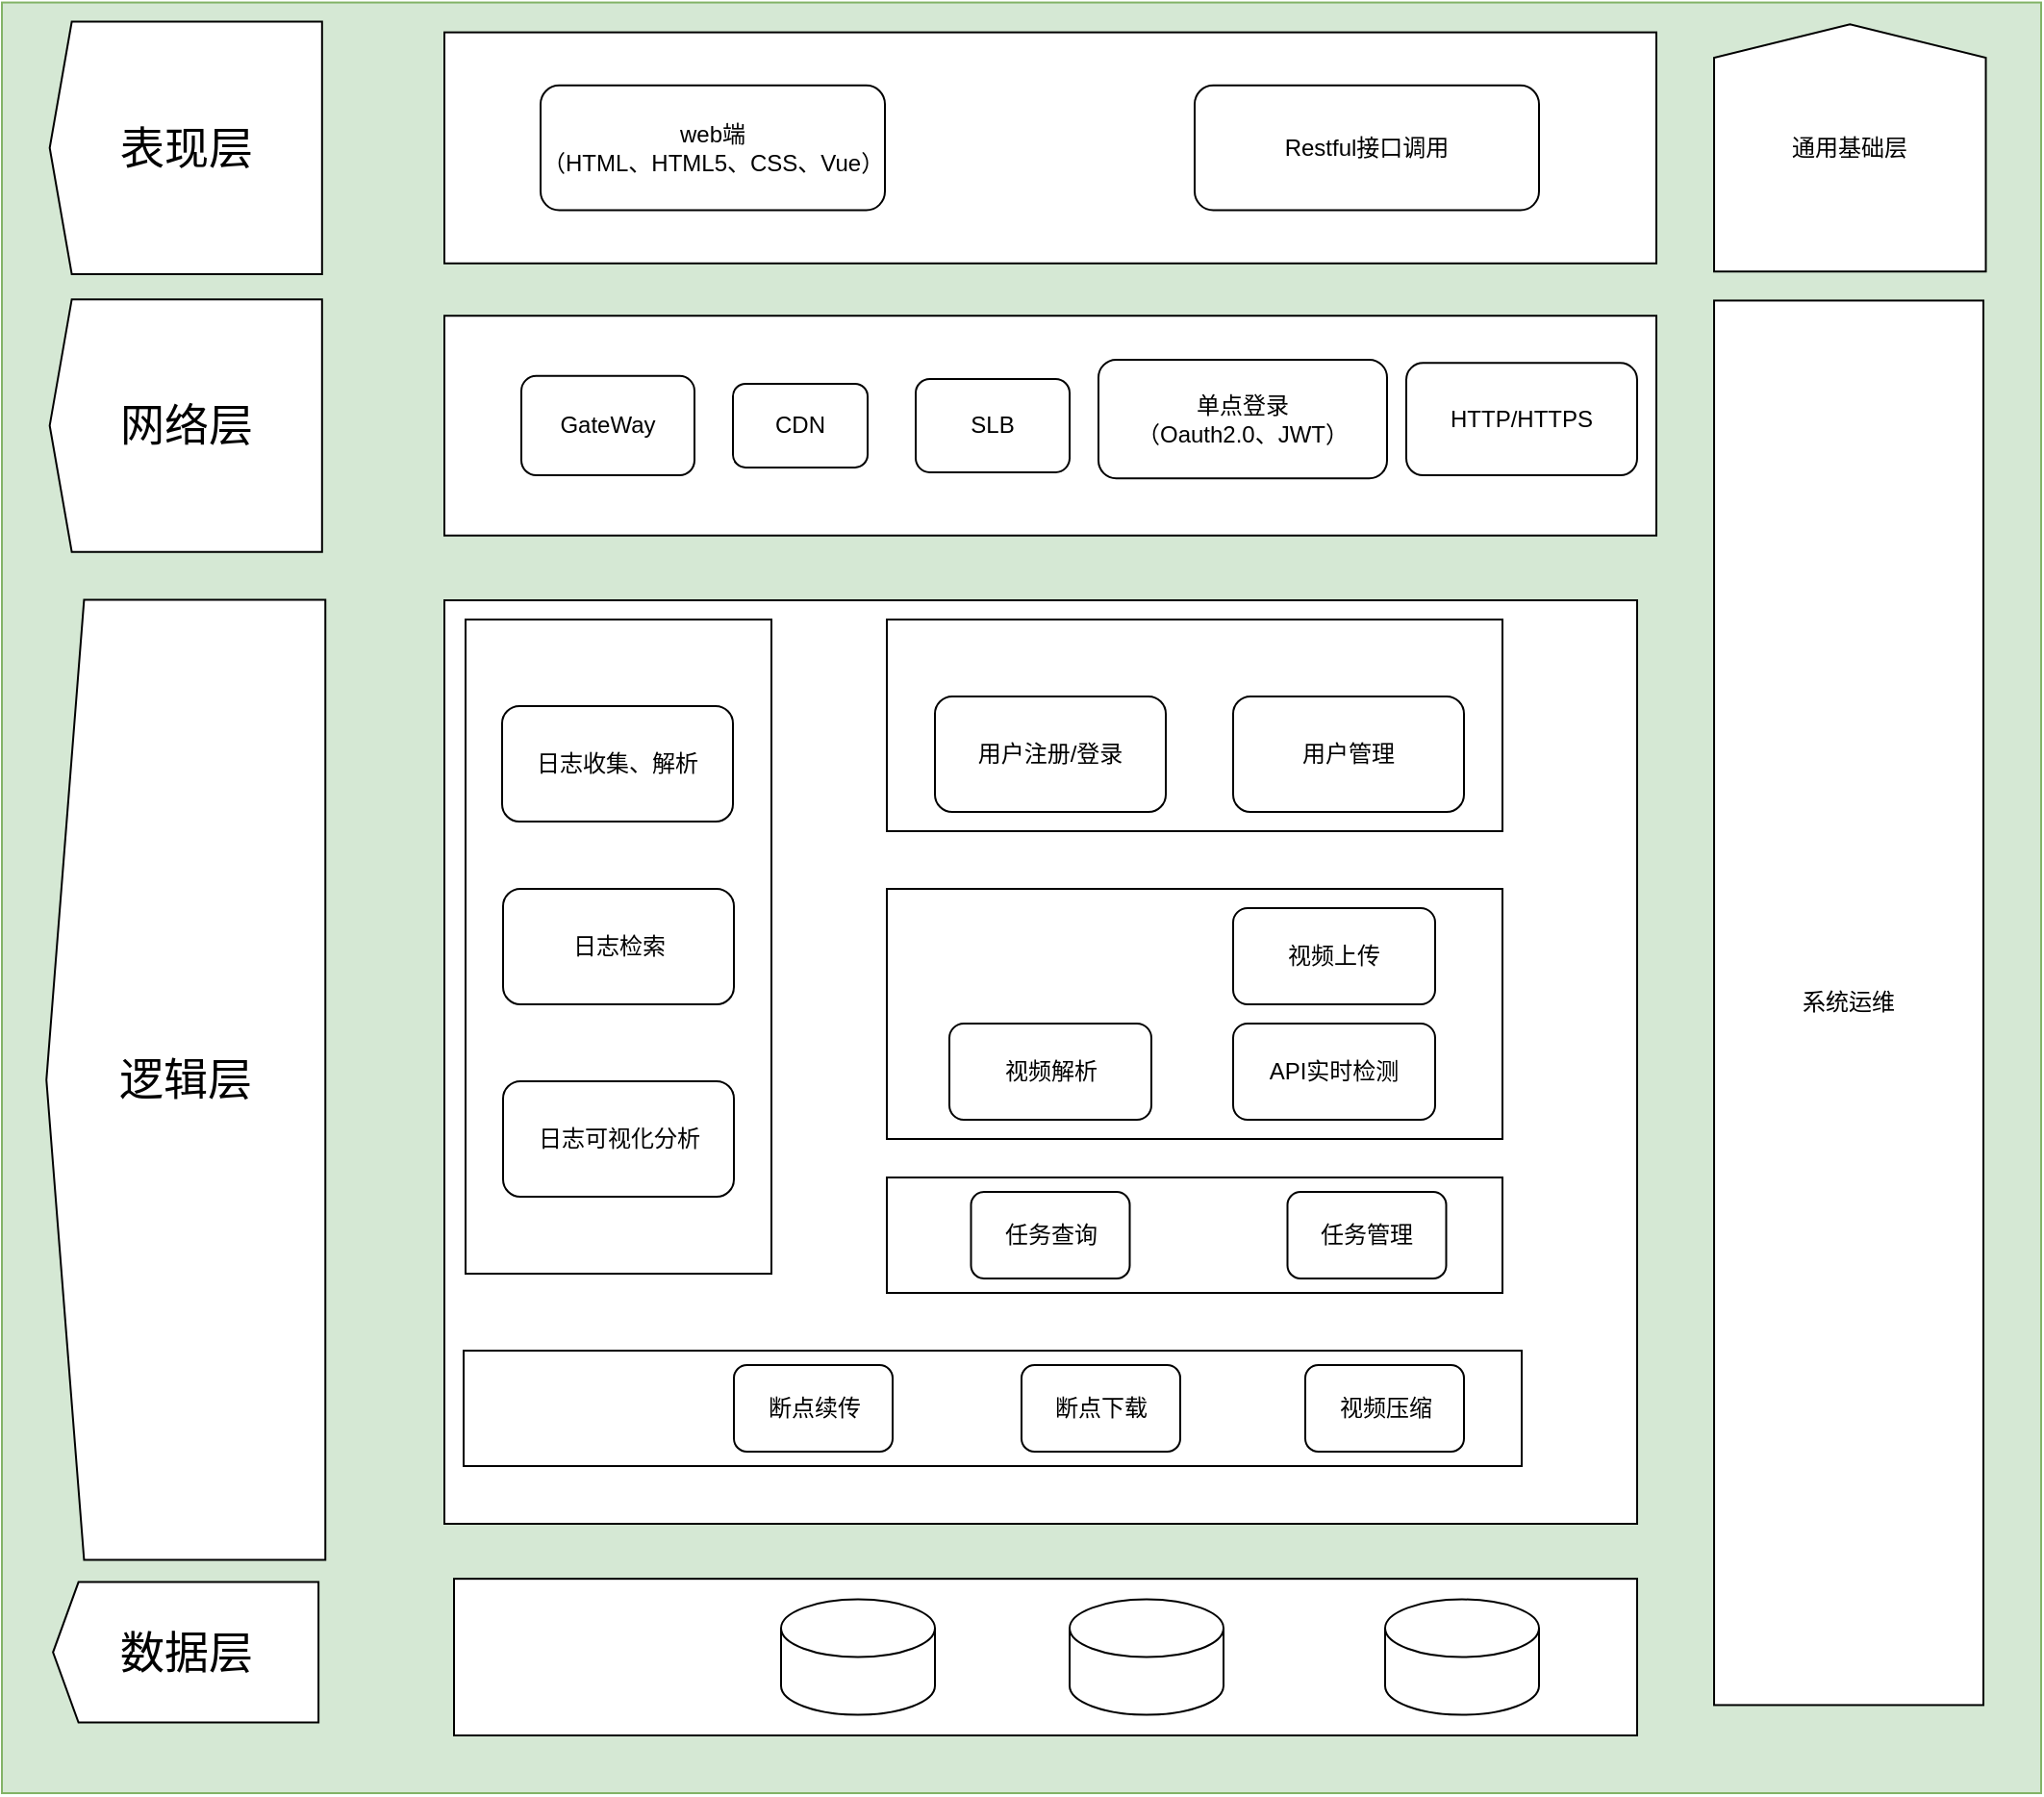 <mxfile version="26.0.11">
  <diagram name="第 1 页" id="QETsFkyrZzGUOWjR-pDB">
    <mxGraphModel dx="177" dy="663" grid="1" gridSize="10" guides="1" tooltips="1" connect="1" arrows="1" fold="1" page="1" pageScale="1" pageWidth="827" pageHeight="1169" math="0" shadow="0">
      <root>
        <mxCell id="0" />
        <mxCell id="1" parent="0" />
        <mxCell id="vgMis07-Jaw84nBqVfK9-26" value="" style="rounded=0;whiteSpace=wrap;html=1;fillColor=#d5e8d4;strokeColor=#82b366;" vertex="1" parent="1">
          <mxGeometry x="1000" y="189.29" width="1060" height="930.71" as="geometry" />
        </mxCell>
        <mxCell id="vgMis07-Jaw84nBqVfK9-27" value="" style="rounded=0;whiteSpace=wrap;html=1;" vertex="1" parent="1">
          <mxGeometry x="1230" y="204.82" width="630" height="120.07" as="geometry" />
        </mxCell>
        <mxCell id="vgMis07-Jaw84nBqVfK9-28" value="" style="rounded=0;whiteSpace=wrap;html=1;" vertex="1" parent="1">
          <mxGeometry x="1230" y="352.12" width="630" height="114.22" as="geometry" />
        </mxCell>
        <mxCell id="vgMis07-Jaw84nBqVfK9-29" value="" style="rounded=0;whiteSpace=wrap;html=1;" vertex="1" parent="1">
          <mxGeometry x="1230" y="500" width="620" height="480" as="geometry" />
        </mxCell>
        <mxCell id="vgMis07-Jaw84nBqVfK9-31" value="&lt;font style=&quot;font-size: 23px;&quot;&gt;表现层&lt;/font&gt;" style="shape=offPageConnector;whiteSpace=wrap;html=1;rotation=90;size=0.081;horizontal=0;" vertex="1" parent="1">
          <mxGeometry x="1030" y="194.07" width="131.25" height="141.57" as="geometry" />
        </mxCell>
        <mxCell id="vgMis07-Jaw84nBqVfK9-32" value="&lt;span style=&quot;font-size: 23px;&quot;&gt;网络层&lt;/span&gt;" style="shape=offPageConnector;whiteSpace=wrap;html=1;rotation=90;size=0.081;horizontal=0;" vertex="1" parent="1">
          <mxGeometry x="1030" y="338.44" width="131.25" height="141.57" as="geometry" />
        </mxCell>
        <mxCell id="vgMis07-Jaw84nBqVfK9-33" value="&lt;span style=&quot;font-size: 23px;&quot;&gt;数据层&lt;/span&gt;" style="shape=offPageConnector;whiteSpace=wrap;html=1;rotation=90;size=0.096;horizontal=0;" vertex="1" parent="1">
          <mxGeometry x="1059.06" y="977.81" width="73" height="138" as="geometry" />
        </mxCell>
        <mxCell id="vgMis07-Jaw84nBqVfK9-34" value="" style="rounded=0;whiteSpace=wrap;html=1;" vertex="1" parent="1">
          <mxGeometry x="1235" y="1008.58" width="615" height="81.42" as="geometry" />
        </mxCell>
        <mxCell id="vgMis07-Jaw84nBqVfK9-36" value="&lt;span style=&quot;font-size: 23px;&quot;&gt;逻辑层&lt;/span&gt;" style="shape=offPageConnector;whiteSpace=wrap;html=1;rotation=90;size=0.135;horizontal=0;" vertex="1" parent="1">
          <mxGeometry x="846.12" y="676.79" width="499.01" height="145" as="geometry" />
        </mxCell>
        <mxCell id="vgMis07-Jaw84nBqVfK9-37" value="" style="rounded=0;whiteSpace=wrap;html=1;" vertex="1" parent="1">
          <mxGeometry x="1460" y="510" width="320" height="110" as="geometry" />
        </mxCell>
        <mxCell id="vgMis07-Jaw84nBqVfK9-38" value="" style="rounded=0;whiteSpace=wrap;html=1;" vertex="1" parent="1">
          <mxGeometry x="1460" y="650" width="320" height="130" as="geometry" />
        </mxCell>
        <mxCell id="vgMis07-Jaw84nBqVfK9-39" value="" style="rounded=0;whiteSpace=wrap;html=1;" vertex="1" parent="1">
          <mxGeometry x="1241" y="510" width="159" height="340" as="geometry" />
        </mxCell>
        <mxCell id="vgMis07-Jaw84nBqVfK9-40" value="系统运维" style="rounded=0;whiteSpace=wrap;html=1;" vertex="1" parent="1">
          <mxGeometry x="1890.01" y="344.22" width="139.99" height="730" as="geometry" />
        </mxCell>
        <mxCell id="vgMis07-Jaw84nBqVfK9-41" value="" style="rounded=0;whiteSpace=wrap;html=1;" vertex="1" parent="1">
          <mxGeometry x="1460" y="800" width="320" height="60" as="geometry" />
        </mxCell>
        <mxCell id="vgMis07-Jaw84nBqVfK9-42" value="" style="rounded=0;whiteSpace=wrap;html=1;" vertex="1" parent="1">
          <mxGeometry x="1240" y="890" width="550" height="60" as="geometry" />
        </mxCell>
        <mxCell id="vgMis07-Jaw84nBqVfK9-43" value="" style="shape=offPageConnector;whiteSpace=wrap;html=1;rotation=-180;size=0.135;horizontal=1;verticalAlign=middle;align=center;" vertex="1" parent="1">
          <mxGeometry x="1890.01" y="200.63" width="141.25" height="128.44" as="geometry" />
        </mxCell>
        <mxCell id="vgMis07-Jaw84nBqVfK9-44" value="web端&lt;div&gt;（HTML、HTML5、CSS、Vue）&lt;/div&gt;" style="rounded=1;whiteSpace=wrap;html=1;" vertex="1" parent="1">
          <mxGeometry x="1280" y="232.43" width="179" height="64.85" as="geometry" />
        </mxCell>
        <mxCell id="vgMis07-Jaw84nBqVfK9-45" value="Restful接口调用" style="rounded=1;whiteSpace=wrap;html=1;" vertex="1" parent="1">
          <mxGeometry x="1620" y="232.43" width="179" height="64.85" as="geometry" />
        </mxCell>
        <mxCell id="vgMis07-Jaw84nBqVfK9-46" value="CDN" style="rounded=1;whiteSpace=wrap;html=1;" vertex="1" parent="1">
          <mxGeometry x="1380" y="387.5" width="70" height="43.45" as="geometry" />
        </mxCell>
        <mxCell id="vgMis07-Jaw84nBqVfK9-47" value="单点登录&lt;div&gt;（Oauth2.0、JWT）&lt;/div&gt;" style="rounded=1;whiteSpace=wrap;html=1;" vertex="1" parent="1">
          <mxGeometry x="1570" y="375" width="150" height="61.65" as="geometry" />
        </mxCell>
        <mxCell id="vgMis07-Jaw84nBqVfK9-51" value="SLB" style="rounded=1;whiteSpace=wrap;html=1;" vertex="1" parent="1">
          <mxGeometry x="1475" y="385" width="80" height="48.45" as="geometry" />
        </mxCell>
        <mxCell id="vgMis07-Jaw84nBqVfK9-52" value="GateWay" style="rounded=1;whiteSpace=wrap;html=1;" vertex="1" parent="1">
          <mxGeometry x="1270" y="383.4" width="90" height="51.65" as="geometry" />
        </mxCell>
        <mxCell id="vgMis07-Jaw84nBqVfK9-53" value="HTTP/HTTPS" style="rounded=1;whiteSpace=wrap;html=1;" vertex="1" parent="1">
          <mxGeometry x="1730" y="376.6" width="120" height="58.45" as="geometry" />
        </mxCell>
        <mxCell id="vgMis07-Jaw84nBqVfK9-54" value="通用基础层" style="text;html=1;align=center;verticalAlign=middle;whiteSpace=wrap;rounded=0;" vertex="1" parent="1">
          <mxGeometry x="1915.96" y="249.93" width="89.36" height="29.85" as="geometry" />
        </mxCell>
        <mxCell id="vgMis07-Jaw84nBqVfK9-55" value="日志收集、解析" style="rounded=1;whiteSpace=wrap;html=1;" vertex="1" parent="1">
          <mxGeometry x="1260" y="555" width="120" height="60" as="geometry" />
        </mxCell>
        <mxCell id="vgMis07-Jaw84nBqVfK9-56" value="日志检索" style="rounded=1;whiteSpace=wrap;html=1;" vertex="1" parent="1">
          <mxGeometry x="1260.5" y="650" width="120" height="60" as="geometry" />
        </mxCell>
        <mxCell id="vgMis07-Jaw84nBqVfK9-57" value="日志可视化分析" style="rounded=1;whiteSpace=wrap;html=1;" vertex="1" parent="1">
          <mxGeometry x="1260.5" y="750" width="120" height="60" as="geometry" />
        </mxCell>
        <mxCell id="vgMis07-Jaw84nBqVfK9-59" value="用户管理" style="rounded=1;whiteSpace=wrap;html=1;" vertex="1" parent="1">
          <mxGeometry x="1640" y="550" width="120" height="60" as="geometry" />
        </mxCell>
        <mxCell id="vgMis07-Jaw84nBqVfK9-60" value="用户注册/登录" style="rounded=1;whiteSpace=wrap;html=1;" vertex="1" parent="1">
          <mxGeometry x="1485" y="550" width="120" height="60" as="geometry" />
        </mxCell>
        <mxCell id="vgMis07-Jaw84nBqVfK9-61" value="视频上传" style="rounded=1;whiteSpace=wrap;html=1;" vertex="1" parent="1">
          <mxGeometry x="1640" y="660" width="105" height="50" as="geometry" />
        </mxCell>
        <mxCell id="vgMis07-Jaw84nBqVfK9-62" value="视频解析" style="rounded=1;whiteSpace=wrap;html=1;" vertex="1" parent="1">
          <mxGeometry x="1492.5" y="720" width="105" height="50" as="geometry" />
        </mxCell>
        <mxCell id="vgMis07-Jaw84nBqVfK9-63" value="API实时检测" style="rounded=1;whiteSpace=wrap;html=1;" vertex="1" parent="1">
          <mxGeometry x="1640" y="720" width="105" height="50" as="geometry" />
        </mxCell>
        <mxCell id="vgMis07-Jaw84nBqVfK9-64" value="任务查询" style="rounded=1;whiteSpace=wrap;html=1;" vertex="1" parent="1">
          <mxGeometry x="1503.75" y="807.5" width="82.5" height="45" as="geometry" />
        </mxCell>
        <mxCell id="vgMis07-Jaw84nBqVfK9-65" value="任务管理" style="rounded=1;whiteSpace=wrap;html=1;" vertex="1" parent="1">
          <mxGeometry x="1668.25" y="807.5" width="82.5" height="45" as="geometry" />
        </mxCell>
        <mxCell id="vgMis07-Jaw84nBqVfK9-66" value="断点续传" style="rounded=1;whiteSpace=wrap;html=1;" vertex="1" parent="1">
          <mxGeometry x="1380.5" y="897.5" width="82.5" height="45" as="geometry" />
        </mxCell>
        <mxCell id="vgMis07-Jaw84nBqVfK9-67" value="断点下载" style="rounded=1;whiteSpace=wrap;html=1;" vertex="1" parent="1">
          <mxGeometry x="1530" y="897.5" width="82.5" height="45" as="geometry" />
        </mxCell>
        <mxCell id="vgMis07-Jaw84nBqVfK9-68" value="视频压缩" style="rounded=1;whiteSpace=wrap;html=1;" vertex="1" parent="1">
          <mxGeometry x="1677.5" y="897.5" width="82.5" height="45" as="geometry" />
        </mxCell>
        <mxCell id="vgMis07-Jaw84nBqVfK9-69" value="" style="shape=cylinder3;whiteSpace=wrap;html=1;boundedLbl=1;backgroundOutline=1;size=15;" vertex="1" parent="1">
          <mxGeometry x="1405" y="1019.29" width="80" height="60" as="geometry" />
        </mxCell>
        <mxCell id="vgMis07-Jaw84nBqVfK9-70" value="" style="shape=cylinder3;whiteSpace=wrap;html=1;boundedLbl=1;backgroundOutline=1;size=15;" vertex="1" parent="1">
          <mxGeometry x="1555" y="1019.29" width="80" height="60" as="geometry" />
        </mxCell>
        <mxCell id="vgMis07-Jaw84nBqVfK9-71" value="" style="shape=cylinder3;whiteSpace=wrap;html=1;boundedLbl=1;backgroundOutline=1;size=15;" vertex="1" parent="1">
          <mxGeometry x="1719" y="1019.29" width="80" height="60" as="geometry" />
        </mxCell>
      </root>
    </mxGraphModel>
  </diagram>
</mxfile>
